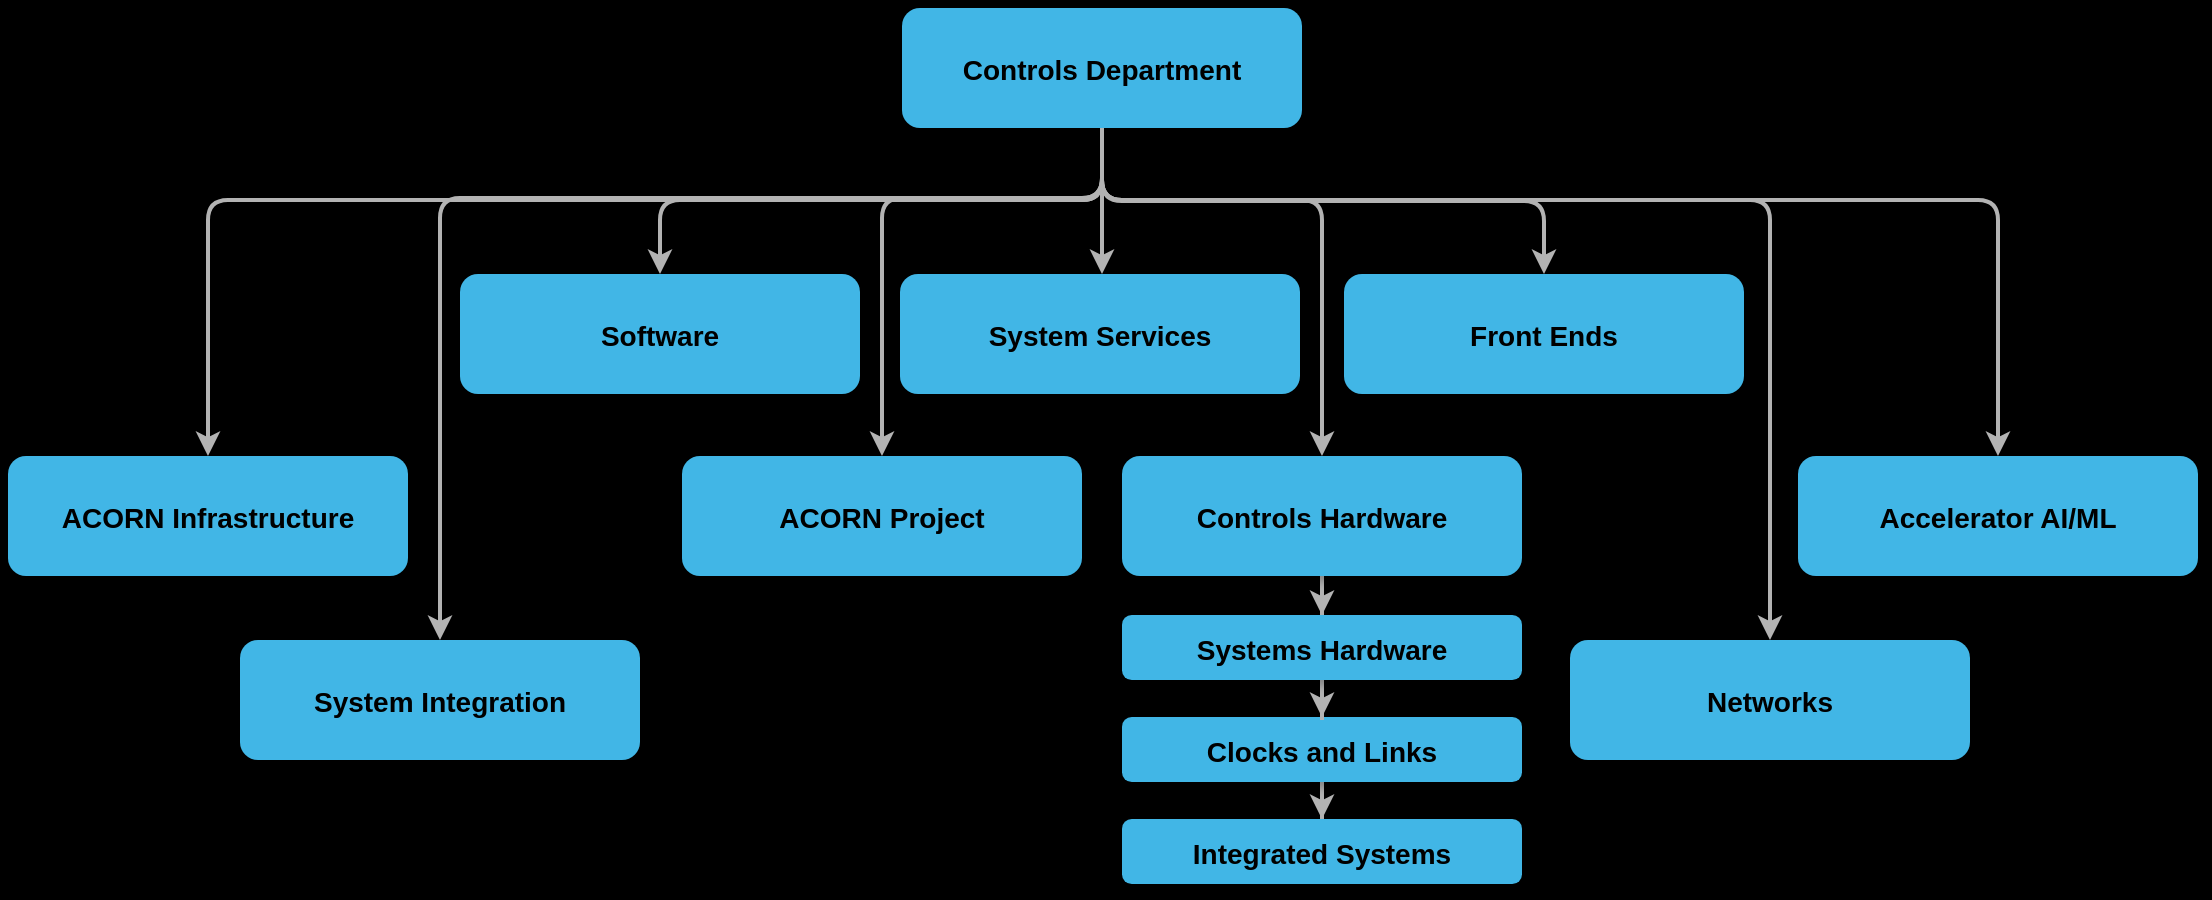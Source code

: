 <mxfile version="21.6.6" type="github">
  <diagram name="Page-1" id="97916047-d0de-89f5-080d-49f4d83e522f">
    <mxGraphModel dx="1195" dy="637" grid="0" gridSize="10" guides="1" tooltips="1" connect="1" arrows="1" fold="1" page="0" pageScale="1.5" pageWidth="1169" pageHeight="827" background="#000000" math="0" shadow="0">
      <root>
        <mxCell id="0" />
        <mxCell id="1" parent="0" />
        <mxCell id="TGfU6XMZG4lvDgsyMCdG-103" style="edgeStyle=orthogonalEdgeStyle;rounded=1;orthogonalLoop=1;jettySize=auto;html=1;entryX=0.5;entryY=0;entryDx=0;entryDy=0;exitX=0.5;exitY=1;exitDx=0;exitDy=0;strokeWidth=2;strokeColor=#B3B3B3;fontColor=#000000;" parent="1" source="TGfU6XMZG4lvDgsyMCdG-75" target="TGfU6XMZG4lvDgsyMCdG-70" edge="1">
          <mxGeometry relative="1" as="geometry">
            <Array as="points">
              <mxPoint x="772" y="432" />
              <mxPoint x="1220" y="432" />
            </Array>
          </mxGeometry>
        </mxCell>
        <mxCell id="TGfU6XMZG4lvDgsyMCdG-105" style="edgeStyle=orthogonalEdgeStyle;rounded=1;orthogonalLoop=1;jettySize=auto;html=1;exitX=0.5;exitY=1;exitDx=0;exitDy=0;strokeWidth=2;strokeColor=#B3B3B3;entryX=0.5;entryY=0;entryDx=0;entryDy=0;fontColor=#000000;" parent="1" source="TGfU6XMZG4lvDgsyMCdG-75" target="18" edge="1">
          <mxGeometry relative="1" as="geometry">
            <Array as="points">
              <mxPoint x="772" y="432" />
              <mxPoint x="325" y="432" />
            </Array>
          </mxGeometry>
        </mxCell>
        <mxCell id="TGfU6XMZG4lvDgsyMCdG-110" style="edgeStyle=orthogonalEdgeStyle;rounded=1;orthogonalLoop=1;jettySize=auto;html=1;entryX=0.5;entryY=0;entryDx=0;entryDy=0;exitX=0.5;exitY=1;exitDx=0;exitDy=0;strokeColor=#B3B3B3;strokeWidth=2;fontColor=#000000;" parent="1" source="TGfU6XMZG4lvDgsyMCdG-75" target="8" edge="1">
          <mxGeometry relative="1" as="geometry">
            <Array as="points">
              <mxPoint x="772" y="431" />
              <mxPoint x="662" y="431" />
            </Array>
          </mxGeometry>
        </mxCell>
        <mxCell id="n0QACJwp2dirKkg2xgtj-25" value="" style="edgeStyle=orthogonalEdgeStyle;rounded=0;orthogonalLoop=1;jettySize=auto;html=1;" edge="1" parent="1" source="4" target="TGfU6XMZG4lvDgsyMCdG-75">
          <mxGeometry relative="1" as="geometry" />
        </mxCell>
        <mxCell id="4" value="System Services" style="rounded=1;fillColor=#41B6E6;strokeColor=none;shadow=1;gradientColor=none;fontStyle=1;fontColor=#000000;fontSize=14;strokeWidth=2;" parent="1" vertex="1">
          <mxGeometry x="671" y="469" width="200" height="60" as="geometry" />
        </mxCell>
        <mxCell id="5" value="Software" style="rounded=1;fillColor=#41B6E6;strokeColor=none;shadow=1;gradientColor=none;fontStyle=1;fontColor=#000000;fontSize=14;strokeWidth=2;" parent="1" vertex="1">
          <mxGeometry x="451" y="469" width="200" height="60" as="geometry" />
        </mxCell>
        <mxCell id="6" value="Front Ends" style="rounded=1;fillColor=#41B6E6;strokeColor=none;shadow=1;gradientColor=none;fontStyle=1;fontColor=#000000;fontSize=14;strokeWidth=2;" parent="1" vertex="1">
          <mxGeometry x="893" y="469" width="200" height="60" as="geometry" />
        </mxCell>
        <mxCell id="8" value="ACORN Project" style="rounded=1;fillColor=#41B6E6;strokeColor=none;shadow=1;gradientColor=none;fontStyle=1;fontColor=#000000;fontSize=14;strokeWidth=2;" parent="1" vertex="1">
          <mxGeometry x="562" y="560" width="200" height="60" as="geometry" />
        </mxCell>
        <mxCell id="TGfU6XMZG4lvDgsyMCdG-96" value="" style="edgeStyle=orthogonalEdgeStyle;rounded=0;orthogonalLoop=1;jettySize=auto;html=1;fontColor=#000000;strokeColor=#B3B3B3;strokeWidth=2;" parent="1" source="13" target="TGfU6XMZG4lvDgsyMCdG-66" edge="1">
          <mxGeometry relative="1" as="geometry" />
        </mxCell>
        <mxCell id="13" value="Controls Hardware" style="rounded=1;fillColor=#41B6E6;strokeColor=none;shadow=1;gradientColor=none;fontStyle=1;fontColor=#000000;fontSize=14;strokeWidth=2;" parent="1" vertex="1">
          <mxGeometry x="782" y="560" width="200" height="60" as="geometry" />
        </mxCell>
        <mxCell id="18" value="ACORN Infrastructure" style="rounded=1;fillColor=#41B6E6;strokeColor=none;shadow=1;gradientColor=none;fontStyle=1;fontColor=#000000;fontSize=14;strokeWidth=2;" parent="1" vertex="1">
          <mxGeometry x="225" y="560" width="200" height="60" as="geometry" />
        </mxCell>
        <mxCell id="TGfU6XMZG4lvDgsyMCdG-98" value="" style="edgeStyle=orthogonalEdgeStyle;rounded=0;orthogonalLoop=1;jettySize=auto;html=1;fontColor=#000000;strokeColor=#B3B3B3;strokeWidth=2;" parent="1" source="TGfU6XMZG4lvDgsyMCdG-64" target="TGfU6XMZG4lvDgsyMCdG-68" edge="1">
          <mxGeometry relative="1" as="geometry" />
        </mxCell>
        <mxCell id="TGfU6XMZG4lvDgsyMCdG-64" value="Clocks and Links" style="rounded=1;fillColor=#41B6E6;strokeColor=none;shadow=1;gradientColor=none;fontStyle=1;fontColor=#000000;fontSize=14;strokeWidth=2;" parent="1" vertex="1">
          <mxGeometry x="782" y="690.5" width="200" height="32.5" as="geometry" />
        </mxCell>
        <mxCell id="TGfU6XMZG4lvDgsyMCdG-97" value="" style="edgeStyle=orthogonalEdgeStyle;rounded=0;orthogonalLoop=1;jettySize=auto;html=1;fontColor=#000000;strokeColor=#B3B3B3;strokeWidth=2;" parent="1" source="TGfU6XMZG4lvDgsyMCdG-66" target="TGfU6XMZG4lvDgsyMCdG-64" edge="1">
          <mxGeometry relative="1" as="geometry" />
        </mxCell>
        <mxCell id="TGfU6XMZG4lvDgsyMCdG-66" value="Systems Hardware" style="rounded=1;fillColor=#41B6E6;strokeColor=none;shadow=1;gradientColor=none;fontStyle=1;fontColor=#000000;fontSize=14;strokeWidth=2;" parent="1" vertex="1">
          <mxGeometry x="782" y="639.5" width="200" height="32.5" as="geometry" />
        </mxCell>
        <mxCell id="TGfU6XMZG4lvDgsyMCdG-68" value="Integrated Systems" style="rounded=1;fillColor=#41B6E6;strokeColor=none;shadow=1;gradientColor=none;fontStyle=1;fontColor=#000000;fontSize=14;strokeWidth=2;" parent="1" vertex="1">
          <mxGeometry x="782" y="741.5" width="200" height="32.5" as="geometry" />
        </mxCell>
        <mxCell id="TGfU6XMZG4lvDgsyMCdG-70" value="Accelerator AI/ML" style="rounded=1;fillColor=#41B6E6;strokeColor=none;shadow=1;gradientColor=none;fontStyle=1;fontColor=#000000;fontSize=14;strokeWidth=2;" parent="1" vertex="1">
          <mxGeometry x="1120" y="560" width="200" height="60" as="geometry" />
        </mxCell>
        <mxCell id="TGfU6XMZG4lvDgsyMCdG-83" value="" style="edgeStyle=orthogonalEdgeStyle;rounded=1;orthogonalLoop=1;jettySize=auto;html=1;strokeWidth=2;strokeColor=#B3B3B3;exitX=0.5;exitY=1;exitDx=0;exitDy=0;fontColor=#000000;" parent="1" source="TGfU6XMZG4lvDgsyMCdG-75" target="5" edge="1">
          <mxGeometry relative="1" as="geometry">
            <Array as="points">
              <mxPoint x="772" y="432" />
              <mxPoint x="551" y="432" />
            </Array>
          </mxGeometry>
        </mxCell>
        <mxCell id="TGfU6XMZG4lvDgsyMCdG-100" value="" style="edgeStyle=orthogonalEdgeStyle;rounded=1;orthogonalLoop=1;jettySize=auto;html=1;strokeColor=#B3B3B3;strokeWidth=2;fontColor=#000000;" parent="1" source="TGfU6XMZG4lvDgsyMCdG-75" target="4" edge="1">
          <mxGeometry relative="1" as="geometry">
            <Array as="points">
              <mxPoint x="772" y="415" />
              <mxPoint x="772" y="415" />
            </Array>
          </mxGeometry>
        </mxCell>
        <mxCell id="TGfU6XMZG4lvDgsyMCdG-101" value="" style="edgeStyle=orthogonalEdgeStyle;rounded=1;orthogonalLoop=1;jettySize=auto;html=1;entryX=0.5;entryY=0;entryDx=0;entryDy=0;exitX=0.5;exitY=1;exitDx=0;exitDy=0;strokeColor=#B3B3B3;strokeWidth=2;fontColor=#000000;" parent="1" source="TGfU6XMZG4lvDgsyMCdG-75" target="6" edge="1">
          <mxGeometry relative="1" as="geometry" />
        </mxCell>
        <mxCell id="TGfU6XMZG4lvDgsyMCdG-75" value="Controls Department" style="rounded=1;fillColor=#41B6E6;strokeColor=none;shadow=1;gradientColor=none;fontStyle=1;fontColor=#000000;fontSize=14;strokeWidth=2;" parent="1" vertex="1">
          <mxGeometry x="672" y="336" width="200" height="60" as="geometry" />
        </mxCell>
        <mxCell id="TGfU6XMZG4lvDgsyMCdG-111" style="edgeStyle=orthogonalEdgeStyle;rounded=1;orthogonalLoop=1;jettySize=auto;html=1;entryX=0.5;entryY=0;entryDx=0;entryDy=0;exitX=0.5;exitY=1;exitDx=0;exitDy=0;strokeColor=#B3B3B3;strokeWidth=2;fontColor=#000000;" parent="1" source="TGfU6XMZG4lvDgsyMCdG-75" target="13" edge="1">
          <mxGeometry relative="1" as="geometry">
            <mxPoint x="901" y="513" as="sourcePoint" />
            <mxPoint x="771" y="687" as="targetPoint" />
            <Array as="points">
              <mxPoint x="772" y="432" />
              <mxPoint x="882" y="432" />
            </Array>
          </mxGeometry>
        </mxCell>
        <mxCell id="n0QACJwp2dirKkg2xgtj-21" value="System Integration" style="rounded=1;fillColor=#41B6E6;strokeColor=none;shadow=1;gradientColor=none;fontStyle=1;fontColor=#000000;fontSize=14;strokeWidth=2;" vertex="1" parent="1">
          <mxGeometry x="341" y="652" width="200" height="60" as="geometry" />
        </mxCell>
        <mxCell id="n0QACJwp2dirKkg2xgtj-22" value="Networks" style="rounded=1;fillColor=#41B6E6;strokeColor=none;shadow=1;gradientColor=none;fontStyle=1;fontColor=#000000;fontSize=14;strokeWidth=2;" vertex="1" parent="1">
          <mxGeometry x="1006" y="652" width="200" height="60" as="geometry" />
        </mxCell>
        <mxCell id="n0QACJwp2dirKkg2xgtj-23" style="edgeStyle=orthogonalEdgeStyle;rounded=1;orthogonalLoop=1;jettySize=auto;html=1;entryX=0.5;entryY=0;entryDx=0;entryDy=0;exitX=0.5;exitY=1;exitDx=0;exitDy=0;strokeWidth=2;strokeColor=#B3B3B3;fontColor=#000000;" edge="1" parent="1" source="TGfU6XMZG4lvDgsyMCdG-75" target="n0QACJwp2dirKkg2xgtj-22">
          <mxGeometry relative="1" as="geometry">
            <Array as="points">
              <mxPoint x="772" y="432" />
              <mxPoint x="1106" y="432" />
            </Array>
            <mxPoint x="782" y="406" as="sourcePoint" />
            <mxPoint x="1241" y="580" as="targetPoint" />
          </mxGeometry>
        </mxCell>
        <mxCell id="n0QACJwp2dirKkg2xgtj-24" style="edgeStyle=orthogonalEdgeStyle;rounded=1;orthogonalLoop=1;jettySize=auto;html=1;entryX=0.5;entryY=0;entryDx=0;entryDy=0;exitX=0.5;exitY=1;exitDx=0;exitDy=0;strokeWidth=2;strokeColor=#B3B3B3;fontColor=#000000;" edge="1" parent="1" source="TGfU6XMZG4lvDgsyMCdG-75" target="n0QACJwp2dirKkg2xgtj-21">
          <mxGeometry relative="1" as="geometry">
            <Array as="points">
              <mxPoint x="772" y="431" />
              <mxPoint x="441" y="431" />
            </Array>
            <mxPoint x="787" y="405" as="sourcePoint" />
            <mxPoint x="1123" y="671" as="targetPoint" />
          </mxGeometry>
        </mxCell>
      </root>
    </mxGraphModel>
  </diagram>
</mxfile>
